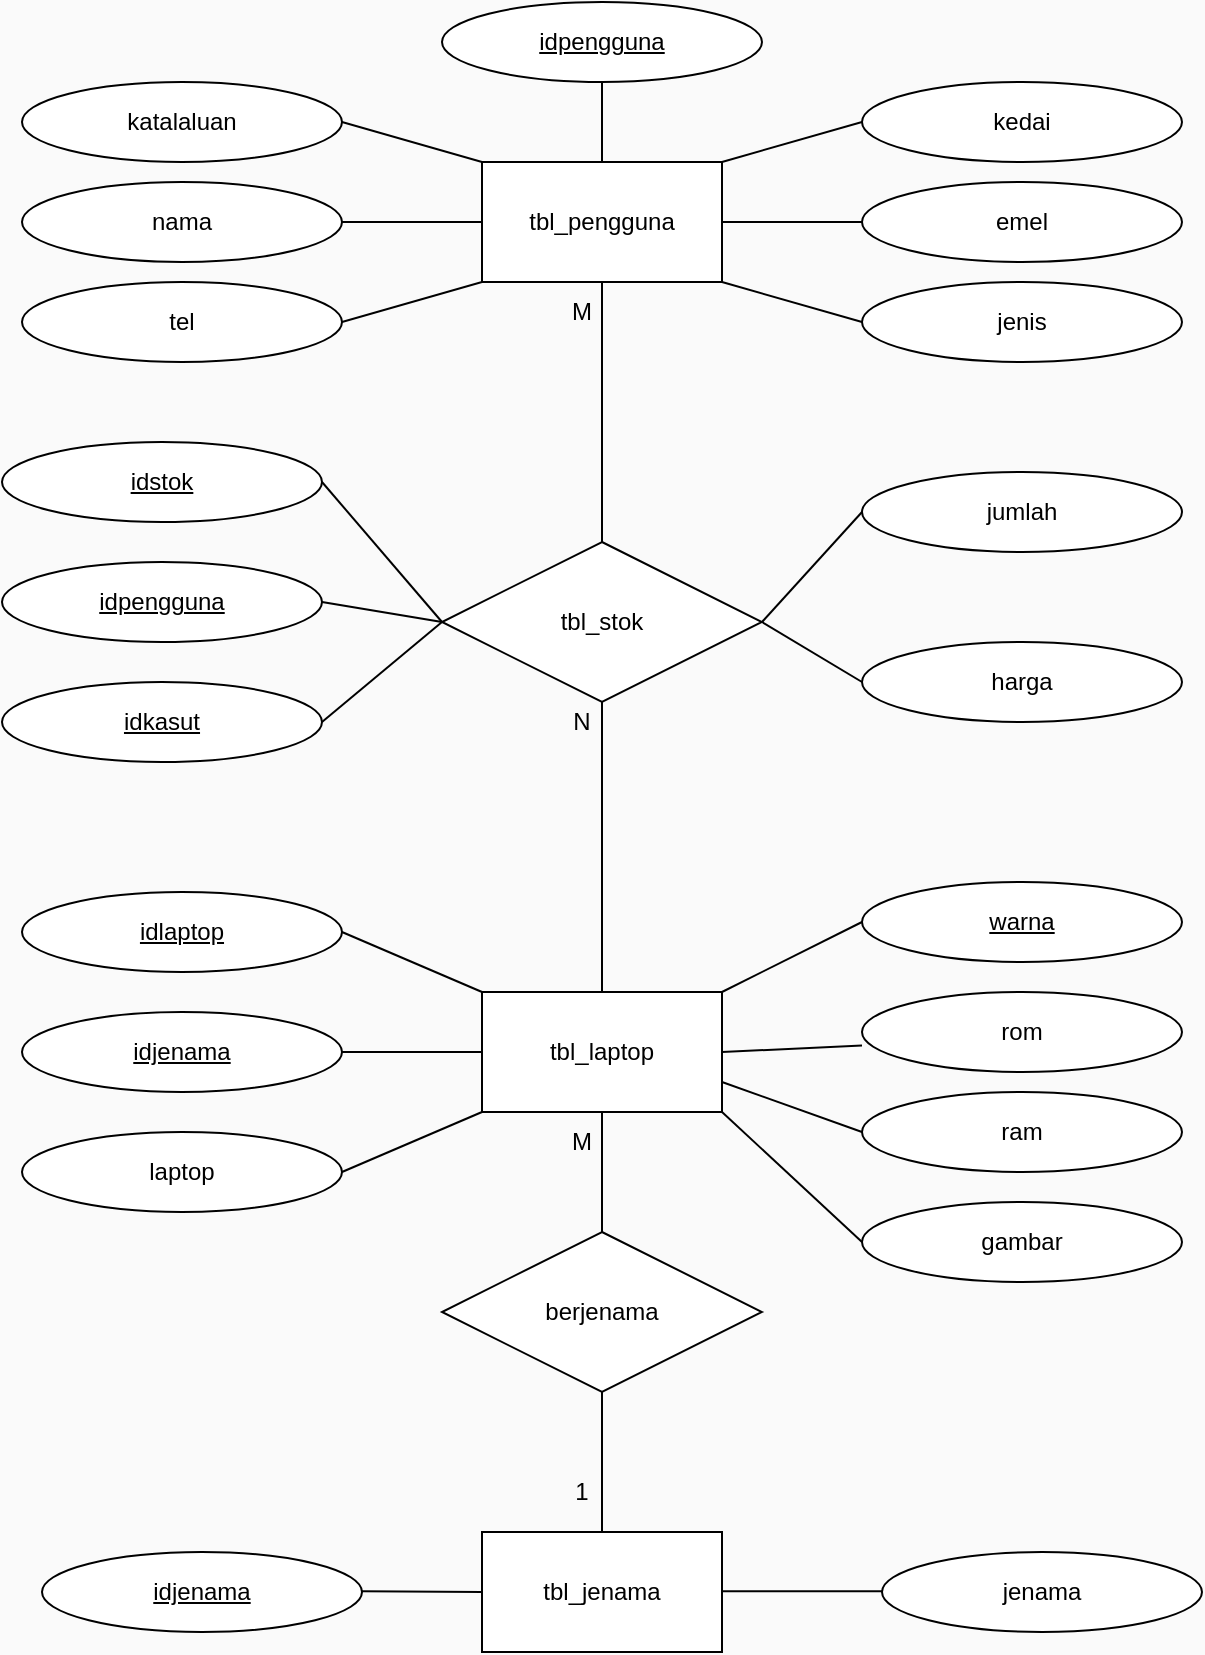 <mxfile version="21.7.2" type="device">
  <diagram name="Page-1" id="_z433orRp_9Y9JhJ7o_p">
    <mxGraphModel dx="1114" dy="610" grid="1" gridSize="10" guides="1" tooltips="1" connect="1" arrows="1" fold="1" page="1" pageScale="1" pageWidth="850" pageHeight="1100" background="#fafafa" math="0" shadow="0">
      <root>
        <mxCell id="0" />
        <mxCell id="1" parent="0" />
        <mxCell id="WwpHLqtZTItnA_I-AUYj-1" value="tbl_pengguna" style="rounded=0;whiteSpace=wrap;html=1;" parent="1" vertex="1">
          <mxGeometry x="350" y="200" width="120" height="60" as="geometry" />
        </mxCell>
        <mxCell id="WwpHLqtZTItnA_I-AUYj-2" value="tbl_jenama" style="rounded=0;whiteSpace=wrap;html=1;" parent="1" vertex="1">
          <mxGeometry x="350" y="885" width="120" height="60" as="geometry" />
        </mxCell>
        <mxCell id="WwpHLqtZTItnA_I-AUYj-3" value="tbl_laptop" style="rounded=0;whiteSpace=wrap;html=1;" parent="1" vertex="1">
          <mxGeometry x="350" y="615" width="120" height="60" as="geometry" />
        </mxCell>
        <mxCell id="WwpHLqtZTItnA_I-AUYj-7" value="harga" style="ellipse;whiteSpace=wrap;html=1;" parent="1" vertex="1">
          <mxGeometry x="540" y="440" width="160" height="40" as="geometry" />
        </mxCell>
        <mxCell id="WwpHLqtZTItnA_I-AUYj-9" value="&lt;u&gt;idpengguna&lt;/u&gt;" style="ellipse;whiteSpace=wrap;html=1;" parent="1" vertex="1">
          <mxGeometry x="110" y="400" width="160" height="40" as="geometry" />
        </mxCell>
        <mxCell id="WwpHLqtZTItnA_I-AUYj-10" value="nama" style="ellipse;whiteSpace=wrap;html=1;" parent="1" vertex="1">
          <mxGeometry x="120" y="210" width="160" height="40" as="geometry" />
        </mxCell>
        <mxCell id="WwpHLqtZTItnA_I-AUYj-11" value="katalaluan" style="ellipse;whiteSpace=wrap;html=1;" parent="1" vertex="1">
          <mxGeometry x="120" y="160" width="160" height="40" as="geometry" />
        </mxCell>
        <mxCell id="WwpHLqtZTItnA_I-AUYj-12" value="tel" style="ellipse;whiteSpace=wrap;html=1;" parent="1" vertex="1">
          <mxGeometry x="120" y="260" width="160" height="40" as="geometry" />
        </mxCell>
        <mxCell id="WwpHLqtZTItnA_I-AUYj-13" value="emel" style="ellipse;whiteSpace=wrap;html=1;" parent="1" vertex="1">
          <mxGeometry x="540" y="210" width="160" height="40" as="geometry" />
        </mxCell>
        <mxCell id="WwpHLqtZTItnA_I-AUYj-14" value="kedai" style="ellipse;whiteSpace=wrap;html=1;" parent="1" vertex="1">
          <mxGeometry x="540" y="160" width="160" height="40" as="geometry" />
        </mxCell>
        <mxCell id="WwpHLqtZTItnA_I-AUYj-15" value="jenis" style="ellipse;whiteSpace=wrap;html=1;" parent="1" vertex="1">
          <mxGeometry x="540" y="260" width="160" height="40" as="geometry" />
        </mxCell>
        <mxCell id="WwpHLqtZTItnA_I-AUYj-16" value="gambar" style="ellipse;whiteSpace=wrap;html=1;" parent="1" vertex="1">
          <mxGeometry x="540" y="720" width="160" height="40" as="geometry" />
        </mxCell>
        <mxCell id="WwpHLqtZTItnA_I-AUYj-17" value="&lt;u&gt;idjenama&lt;/u&gt;" style="ellipse;whiteSpace=wrap;html=1;" parent="1" vertex="1">
          <mxGeometry x="120" y="625" width="160" height="40" as="geometry" />
        </mxCell>
        <mxCell id="WwpHLqtZTItnA_I-AUYj-18" value="ram" style="ellipse;whiteSpace=wrap;html=1;" parent="1" vertex="1">
          <mxGeometry x="540" y="665" width="160" height="40" as="geometry" />
        </mxCell>
        <mxCell id="WwpHLqtZTItnA_I-AUYj-19" value="&lt;u&gt;idlaptop&lt;/u&gt;" style="ellipse;whiteSpace=wrap;html=1;" parent="1" vertex="1">
          <mxGeometry x="120" y="565" width="160" height="40" as="geometry" />
        </mxCell>
        <mxCell id="WwpHLqtZTItnA_I-AUYj-20" value="jenama" style="ellipse;whiteSpace=wrap;html=1;" parent="1" vertex="1">
          <mxGeometry x="550" y="895" width="160" height="40" as="geometry" />
        </mxCell>
        <mxCell id="WwpHLqtZTItnA_I-AUYj-21" value="&lt;u&gt;idjenama&lt;/u&gt;" style="ellipse;whiteSpace=wrap;html=1;" parent="1" vertex="1">
          <mxGeometry x="130" y="895" width="160" height="40" as="geometry" />
        </mxCell>
        <mxCell id="WwpHLqtZTItnA_I-AUYj-23" value="" style="endArrow=none;html=1;rounded=0;entryX=1;entryY=0.5;entryDx=0;entryDy=0;exitX=0;exitY=0;exitDx=0;exitDy=0;" parent="1" source="WwpHLqtZTItnA_I-AUYj-1" target="WwpHLqtZTItnA_I-AUYj-11" edge="1">
          <mxGeometry width="50" height="50" relative="1" as="geometry">
            <mxPoint x="340" y="200" as="sourcePoint" />
            <mxPoint x="440" y="430" as="targetPoint" />
          </mxGeometry>
        </mxCell>
        <mxCell id="WwpHLqtZTItnA_I-AUYj-25" value="" style="endArrow=none;html=1;rounded=0;exitX=1;exitY=0;exitDx=0;exitDy=0;entryX=0;entryY=0.5;entryDx=0;entryDy=0;" parent="1" source="WwpHLqtZTItnA_I-AUYj-1" target="WwpHLqtZTItnA_I-AUYj-14" edge="1">
          <mxGeometry width="50" height="50" relative="1" as="geometry">
            <mxPoint x="390" y="480" as="sourcePoint" />
            <mxPoint x="440" y="220" as="targetPoint" />
          </mxGeometry>
        </mxCell>
        <mxCell id="WwpHLqtZTItnA_I-AUYj-26" value="" style="endArrow=none;html=1;rounded=0;exitX=0;exitY=0.5;exitDx=0;exitDy=0;entryX=1;entryY=0.5;entryDx=0;entryDy=0;" parent="1" source="WwpHLqtZTItnA_I-AUYj-1" target="WwpHLqtZTItnA_I-AUYj-10" edge="1">
          <mxGeometry width="50" height="50" relative="1" as="geometry">
            <mxPoint x="400" y="490" as="sourcePoint" />
            <mxPoint x="450" y="440" as="targetPoint" />
          </mxGeometry>
        </mxCell>
        <mxCell id="WwpHLqtZTItnA_I-AUYj-27" value="" style="endArrow=none;html=1;rounded=0;exitX=1;exitY=0.5;exitDx=0;exitDy=0;" parent="1" source="WwpHLqtZTItnA_I-AUYj-12" edge="1">
          <mxGeometry width="50" height="50" relative="1" as="geometry">
            <mxPoint x="410" y="500" as="sourcePoint" />
            <mxPoint x="350" y="260" as="targetPoint" />
          </mxGeometry>
        </mxCell>
        <mxCell id="WwpHLqtZTItnA_I-AUYj-28" value="" style="endArrow=none;html=1;rounded=0;exitX=0;exitY=0.5;exitDx=0;exitDy=0;entryX=1;entryY=0.5;entryDx=0;entryDy=0;" parent="1" source="WwpHLqtZTItnA_I-AUYj-13" target="WwpHLqtZTItnA_I-AUYj-1" edge="1">
          <mxGeometry width="50" height="50" relative="1" as="geometry">
            <mxPoint x="420" y="510" as="sourcePoint" />
            <mxPoint x="170" y="220" as="targetPoint" />
          </mxGeometry>
        </mxCell>
        <mxCell id="WwpHLqtZTItnA_I-AUYj-29" value="" style="endArrow=none;html=1;rounded=0;entryX=1;entryY=1;entryDx=0;entryDy=0;exitX=0;exitY=0.5;exitDx=0;exitDy=0;" parent="1" source="WwpHLqtZTItnA_I-AUYj-15" target="WwpHLqtZTItnA_I-AUYj-1" edge="1">
          <mxGeometry width="50" height="50" relative="1" as="geometry">
            <mxPoint x="430" y="520" as="sourcePoint" />
            <mxPoint x="480" y="470" as="targetPoint" />
          </mxGeometry>
        </mxCell>
        <mxCell id="WwpHLqtZTItnA_I-AUYj-30" value="" style="endArrow=none;html=1;rounded=0;exitX=0;exitY=0.5;exitDx=0;exitDy=0;entryX=1;entryY=0.5;entryDx=0;entryDy=0;" parent="1" source="WwpHLqtZTItnA_I-AUYj-44" target="WwpHLqtZTItnA_I-AUYj-9" edge="1">
          <mxGeometry width="50" height="50" relative="1" as="geometry">
            <mxPoint x="170" y="580" as="sourcePoint" />
            <mxPoint x="490" y="520" as="targetPoint" />
          </mxGeometry>
        </mxCell>
        <mxCell id="WwpHLqtZTItnA_I-AUYj-32" value="" style="endArrow=none;html=1;rounded=0;entryX=0;entryY=0.5;entryDx=0;entryDy=0;exitX=1;exitY=0.5;exitDx=0;exitDy=0;" parent="1" source="WwpHLqtZTItnA_I-AUYj-44" target="WwpHLqtZTItnA_I-AUYj-7" edge="1">
          <mxGeometry width="50" height="50" relative="1" as="geometry">
            <mxPoint x="170" y="580" as="sourcePoint" />
            <mxPoint x="510" y="540" as="targetPoint" />
          </mxGeometry>
        </mxCell>
        <mxCell id="WwpHLqtZTItnA_I-AUYj-34" value="" style="endArrow=none;html=1;rounded=0;exitX=1;exitY=1;exitDx=0;exitDy=0;entryX=0;entryY=0.5;entryDx=0;entryDy=0;" parent="1" source="WwpHLqtZTItnA_I-AUYj-3" target="WwpHLqtZTItnA_I-AUYj-16" edge="1">
          <mxGeometry width="50" height="50" relative="1" as="geometry">
            <mxPoint x="480" y="665" as="sourcePoint" />
            <mxPoint x="230" y="805" as="targetPoint" />
          </mxGeometry>
        </mxCell>
        <mxCell id="WwpHLqtZTItnA_I-AUYj-35" value="" style="endArrow=none;html=1;rounded=0;exitX=1;exitY=0.5;exitDx=0;exitDy=0;entryX=0;entryY=0;entryDx=0;entryDy=0;" parent="1" source="WwpHLqtZTItnA_I-AUYj-19" target="WwpHLqtZTItnA_I-AUYj-3" edge="1">
          <mxGeometry width="50" height="50" relative="1" as="geometry">
            <mxPoint x="490" y="675" as="sourcePoint" />
            <mxPoint x="540" y="625" as="targetPoint" />
          </mxGeometry>
        </mxCell>
        <mxCell id="WwpHLqtZTItnA_I-AUYj-36" value="" style="endArrow=none;html=1;rounded=0;exitX=0;exitY=0.5;exitDx=0;exitDy=0;entryX=1;entryY=0.75;entryDx=0;entryDy=0;" parent="1" source="WwpHLqtZTItnA_I-AUYj-18" target="WwpHLqtZTItnA_I-AUYj-3" edge="1">
          <mxGeometry width="50" height="50" relative="1" as="geometry">
            <mxPoint x="500" y="685" as="sourcePoint" />
            <mxPoint x="550" y="635" as="targetPoint" />
          </mxGeometry>
        </mxCell>
        <mxCell id="WwpHLqtZTItnA_I-AUYj-37" value="" style="endArrow=none;html=1;rounded=0;exitX=0;exitY=0.5;exitDx=0;exitDy=0;entryX=1;entryY=0.5;entryDx=0;entryDy=0;" parent="1" source="WwpHLqtZTItnA_I-AUYj-3" target="WwpHLqtZTItnA_I-AUYj-17" edge="1">
          <mxGeometry width="50" height="50" relative="1" as="geometry">
            <mxPoint x="510" y="695" as="sourcePoint" />
            <mxPoint x="560" y="645" as="targetPoint" />
          </mxGeometry>
        </mxCell>
        <mxCell id="WwpHLqtZTItnA_I-AUYj-38" value="" style="endArrow=none;html=1;rounded=0;exitX=0;exitY=0.5;exitDx=0;exitDy=0;entryX=1;entryY=0;entryDx=0;entryDy=0;" parent="1" source="WwpHLqtZTItnA_I-AUYj-39" target="WwpHLqtZTItnA_I-AUYj-3" edge="1">
          <mxGeometry width="50" height="50" relative="1" as="geometry">
            <mxPoint x="520" y="705" as="sourcePoint" />
            <mxPoint x="170" y="835" as="targetPoint" />
          </mxGeometry>
        </mxCell>
        <mxCell id="WwpHLqtZTItnA_I-AUYj-39" value="&lt;u&gt;warna&lt;/u&gt;" style="ellipse;whiteSpace=wrap;html=1;" parent="1" vertex="1">
          <mxGeometry x="540" y="560" width="160" height="40" as="geometry" />
        </mxCell>
        <mxCell id="WwpHLqtZTItnA_I-AUYj-42" value="" style="endArrow=none;html=1;rounded=0;exitX=0;exitY=0.5;exitDx=0;exitDy=0;entryX=1;entryY=0.5;entryDx=0;entryDy=0;" parent="1" edge="1">
          <mxGeometry width="50" height="50" relative="1" as="geometry">
            <mxPoint x="550" y="914.66" as="sourcePoint" />
            <mxPoint x="470" y="914.66" as="targetPoint" />
          </mxGeometry>
        </mxCell>
        <mxCell id="WwpHLqtZTItnA_I-AUYj-43" value="" style="endArrow=none;html=1;rounded=0;exitX=1;exitY=0.5;exitDx=0;exitDy=0;" parent="1" edge="1">
          <mxGeometry width="50" height="50" relative="1" as="geometry">
            <mxPoint x="290" y="914.66" as="sourcePoint" />
            <mxPoint x="350" y="915" as="targetPoint" />
          </mxGeometry>
        </mxCell>
        <mxCell id="WwpHLqtZTItnA_I-AUYj-44" value="tbl_stok" style="rhombus;whiteSpace=wrap;html=1;" parent="1" vertex="1">
          <mxGeometry x="330" y="390" width="160" height="80" as="geometry" />
        </mxCell>
        <mxCell id="WwpHLqtZTItnA_I-AUYj-46" value="berjenama" style="rhombus;whiteSpace=wrap;html=1;" parent="1" vertex="1">
          <mxGeometry x="330" y="735" width="160" height="80" as="geometry" />
        </mxCell>
        <mxCell id="WwpHLqtZTItnA_I-AUYj-50" value="" style="endArrow=none;html=1;rounded=0;entryX=0.5;entryY=0;entryDx=0;entryDy=0;exitX=0.5;exitY=1;exitDx=0;exitDy=0;" parent="1" source="WwpHLqtZTItnA_I-AUYj-3" target="WwpHLqtZTItnA_I-AUYj-46" edge="1">
          <mxGeometry width="50" height="50" relative="1" as="geometry">
            <mxPoint x="170" y="625" as="sourcePoint" />
            <mxPoint x="730" y="695" as="targetPoint" />
          </mxGeometry>
        </mxCell>
        <mxCell id="WwpHLqtZTItnA_I-AUYj-51" value="" style="endArrow=none;html=1;rounded=0;exitX=0.5;exitY=1;exitDx=0;exitDy=0;entryX=0.5;entryY=0;entryDx=0;entryDy=0;" parent="1" source="WwpHLqtZTItnA_I-AUYj-46" target="WwpHLqtZTItnA_I-AUYj-2" edge="1">
          <mxGeometry width="50" height="50" relative="1" as="geometry">
            <mxPoint x="690" y="755" as="sourcePoint" />
            <mxPoint x="740" y="705" as="targetPoint" />
          </mxGeometry>
        </mxCell>
        <mxCell id="WwpHLqtZTItnA_I-AUYj-52" value="" style="endArrow=none;html=1;rounded=0;entryX=0.5;entryY=1;entryDx=0;entryDy=0;exitX=0.5;exitY=0;exitDx=0;exitDy=0;" parent="1" source="WwpHLqtZTItnA_I-AUYj-44" target="WwpHLqtZTItnA_I-AUYj-1" edge="1">
          <mxGeometry width="50" height="50" relative="1" as="geometry">
            <mxPoint x="700" y="740" as="sourcePoint" />
            <mxPoint x="750" y="690" as="targetPoint" />
          </mxGeometry>
        </mxCell>
        <mxCell id="WwpHLqtZTItnA_I-AUYj-53" value="M" style="text;html=1;strokeColor=none;fillColor=none;align=center;verticalAlign=middle;whiteSpace=wrap;rounded=0;" parent="1" vertex="1">
          <mxGeometry x="370" y="260" width="60" height="30" as="geometry" />
        </mxCell>
        <mxCell id="WwpHLqtZTItnA_I-AUYj-56" value="" style="endArrow=none;html=1;rounded=0;exitX=0.5;exitY=1;exitDx=0;exitDy=0;entryX=0.5;entryY=0;entryDx=0;entryDy=0;" parent="1" source="WwpHLqtZTItnA_I-AUYj-44" target="WwpHLqtZTItnA_I-AUYj-3" edge="1">
          <mxGeometry width="50" height="50" relative="1" as="geometry">
            <mxPoint x="110" y="440" as="sourcePoint" />
            <mxPoint x="110" y="510" as="targetPoint" />
          </mxGeometry>
        </mxCell>
        <mxCell id="WwpHLqtZTItnA_I-AUYj-54" value="N" style="text;html=1;strokeColor=none;fillColor=none;align=center;verticalAlign=middle;whiteSpace=wrap;rounded=0;" parent="1" vertex="1">
          <mxGeometry x="370" y="465" width="60" height="30" as="geometry" />
        </mxCell>
        <mxCell id="WwpHLqtZTItnA_I-AUYj-57" value="" style="endArrow=none;html=1;rounded=0;entryX=1;entryY=0.5;entryDx=0;entryDy=0;exitX=0;exitY=0.5;exitDx=0;exitDy=0;" parent="1" source="WwpHLqtZTItnA_I-AUYj-44" target="WwpHLqtZTItnA_I-AUYj-6" edge="1">
          <mxGeometry width="50" height="50" relative="1" as="geometry">
            <mxPoint x="190" y="400" as="sourcePoint" />
            <mxPoint x="440" y="470" as="targetPoint" />
          </mxGeometry>
        </mxCell>
        <mxCell id="WwpHLqtZTItnA_I-AUYj-6" value="&lt;u&gt;idkasut&lt;/u&gt;" style="ellipse;whiteSpace=wrap;html=1;" parent="1" vertex="1">
          <mxGeometry x="110" y="460" width="160" height="40" as="geometry" />
        </mxCell>
        <mxCell id="WwpHLqtZTItnA_I-AUYj-58" value="M" style="text;html=1;strokeColor=none;fillColor=none;align=center;verticalAlign=middle;whiteSpace=wrap;rounded=0;" parent="1" vertex="1">
          <mxGeometry x="370" y="675" width="60" height="30" as="geometry" />
        </mxCell>
        <mxCell id="WwpHLqtZTItnA_I-AUYj-61" value="1" style="text;html=1;align=center;verticalAlign=middle;whiteSpace=wrap;rounded=0;" parent="1" vertex="1">
          <mxGeometry x="370" y="850" width="60" height="30" as="geometry" />
        </mxCell>
        <mxCell id="YZ65nzBOvecgMJ_K9tdf-2" value="&lt;u&gt;idpengguna&lt;/u&gt;" style="ellipse;whiteSpace=wrap;html=1;" parent="1" vertex="1">
          <mxGeometry x="330" y="120" width="160" height="40" as="geometry" />
        </mxCell>
        <mxCell id="YZ65nzBOvecgMJ_K9tdf-3" value="" style="endArrow=none;html=1;rounded=0;exitX=0.5;exitY=0;exitDx=0;exitDy=0;entryX=0.5;entryY=1;entryDx=0;entryDy=0;" parent="1" source="WwpHLqtZTItnA_I-AUYj-1" target="YZ65nzBOvecgMJ_K9tdf-2" edge="1">
          <mxGeometry width="50" height="50" relative="1" as="geometry">
            <mxPoint x="400" y="200" as="sourcePoint" />
            <mxPoint x="470" y="180" as="targetPoint" />
          </mxGeometry>
        </mxCell>
        <mxCell id="YZ65nzBOvecgMJ_K9tdf-4" value="jumlah" style="ellipse;whiteSpace=wrap;html=1;" parent="1" vertex="1">
          <mxGeometry x="540" y="355" width="160" height="40" as="geometry" />
        </mxCell>
        <mxCell id="YZ65nzBOvecgMJ_K9tdf-5" value="" style="endArrow=none;html=1;rounded=0;entryX=0;entryY=0.5;entryDx=0;entryDy=0;exitX=1;exitY=0.5;exitDx=0;exitDy=0;" parent="1" source="WwpHLqtZTItnA_I-AUYj-44" target="YZ65nzBOvecgMJ_K9tdf-4" edge="1">
          <mxGeometry width="50" height="50" relative="1" as="geometry">
            <mxPoint x="500" y="440" as="sourcePoint" />
            <mxPoint x="550" y="360" as="targetPoint" />
          </mxGeometry>
        </mxCell>
        <mxCell id="YZ65nzBOvecgMJ_K9tdf-6" value="&lt;u&gt;idstok&lt;/u&gt;" style="ellipse;whiteSpace=wrap;html=1;" parent="1" vertex="1">
          <mxGeometry x="110" y="340" width="160" height="40" as="geometry" />
        </mxCell>
        <mxCell id="YZ65nzBOvecgMJ_K9tdf-7" value="" style="endArrow=none;html=1;rounded=0;entryX=1;entryY=0.5;entryDx=0;entryDy=0;" parent="1" target="YZ65nzBOvecgMJ_K9tdf-6" edge="1">
          <mxGeometry width="50" height="50" relative="1" as="geometry">
            <mxPoint x="330" y="430" as="sourcePoint" />
            <mxPoint x="550" y="360" as="targetPoint" />
          </mxGeometry>
        </mxCell>
        <mxCell id="YZ65nzBOvecgMJ_K9tdf-8" value="laptop" style="ellipse;whiteSpace=wrap;html=1;" parent="1" vertex="1">
          <mxGeometry x="120" y="685" width="160" height="40" as="geometry" />
        </mxCell>
        <mxCell id="YZ65nzBOvecgMJ_K9tdf-9" value="" style="endArrow=none;html=1;rounded=0;exitX=0;exitY=1;exitDx=0;exitDy=0;entryX=1;entryY=0.5;entryDx=0;entryDy=0;" parent="1" source="WwpHLqtZTItnA_I-AUYj-3" target="YZ65nzBOvecgMJ_K9tdf-8" edge="1">
          <mxGeometry width="50" height="50" relative="1" as="geometry">
            <mxPoint x="360" y="655" as="sourcePoint" />
            <mxPoint x="290" y="655" as="targetPoint" />
          </mxGeometry>
        </mxCell>
        <mxCell id="YZ65nzBOvecgMJ_K9tdf-10" value="rom" style="ellipse;whiteSpace=wrap;html=1;" parent="1" vertex="1">
          <mxGeometry x="540" y="615" width="160" height="40" as="geometry" />
        </mxCell>
        <mxCell id="YZ65nzBOvecgMJ_K9tdf-11" value="" style="endArrow=none;html=1;rounded=0;exitX=0;exitY=0.669;exitDx=0;exitDy=0;entryX=1;entryY=0.5;entryDx=0;entryDy=0;exitPerimeter=0;" parent="1" source="YZ65nzBOvecgMJ_K9tdf-10" target="WwpHLqtZTItnA_I-AUYj-3" edge="1">
          <mxGeometry width="50" height="50" relative="1" as="geometry">
            <mxPoint x="550" y="695" as="sourcePoint" />
            <mxPoint x="480" y="655" as="targetPoint" />
          </mxGeometry>
        </mxCell>
      </root>
    </mxGraphModel>
  </diagram>
</mxfile>
